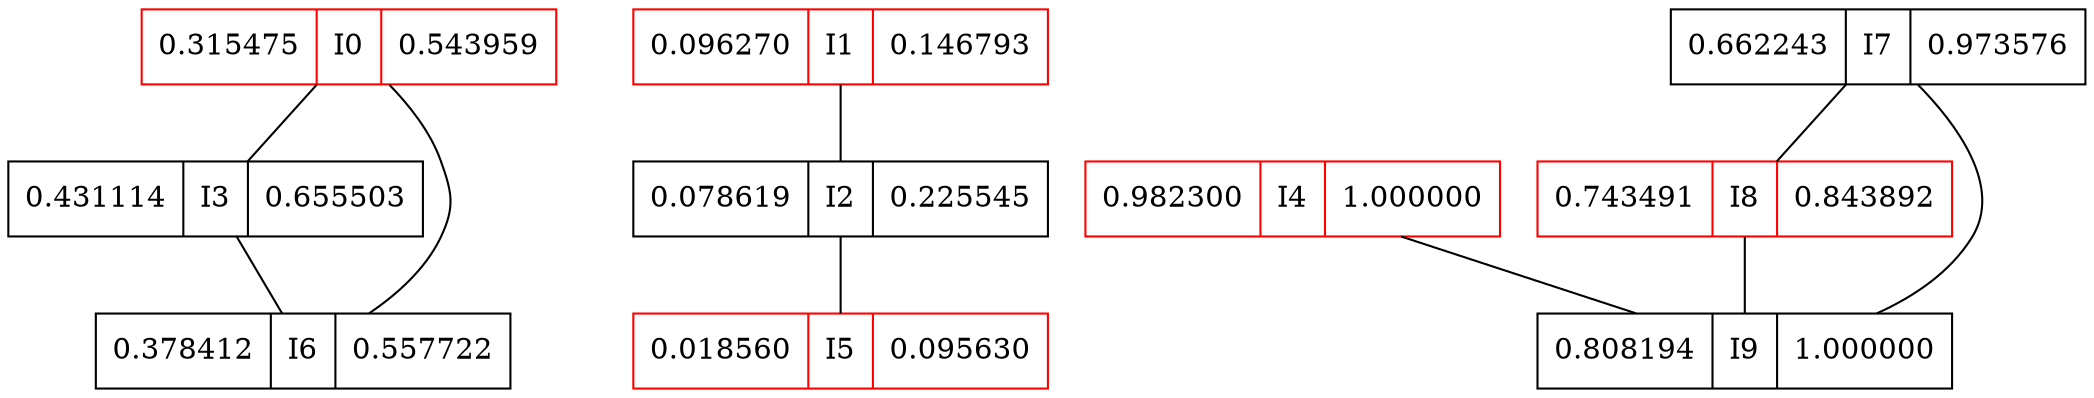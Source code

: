 graph IntervalGraph {
struct0 [shape=record, color=red, label="0.315475|I0|0.543959"]
struct1 [shape=record, color=red, label="0.096270|I1|0.146793"]
struct2 [shape=record, color=black, label="0.078619|I2|0.225545"]
struct3 [shape=record, color=black, label="0.431114|I3|0.655503"]
struct4 [shape=record, color=red, label="0.982300|I4|1.000000"]
struct5 [shape=record, color=red, label="0.018560|I5|0.095630"]
struct6 [shape=record, color=black, label="0.378412|I6|0.557722"]
struct7 [shape=record, color=black, label="0.662243|I7|0.973576"]
struct8 [shape=record, color=red, label="0.743491|I8|0.843892"]
struct9 [shape=record, color=black, label="0.808194|I9|1.000000"]
 struct0 -- struct3;
 struct0 -- struct6;
 struct1 -- struct2;
 struct2 -- struct5;
 struct3 -- struct6;
 struct4 -- struct9;
 struct5;
 struct6;
 struct7 -- struct8;
 struct7 -- struct9;
 struct8 -- struct9;
 struct9;
}
